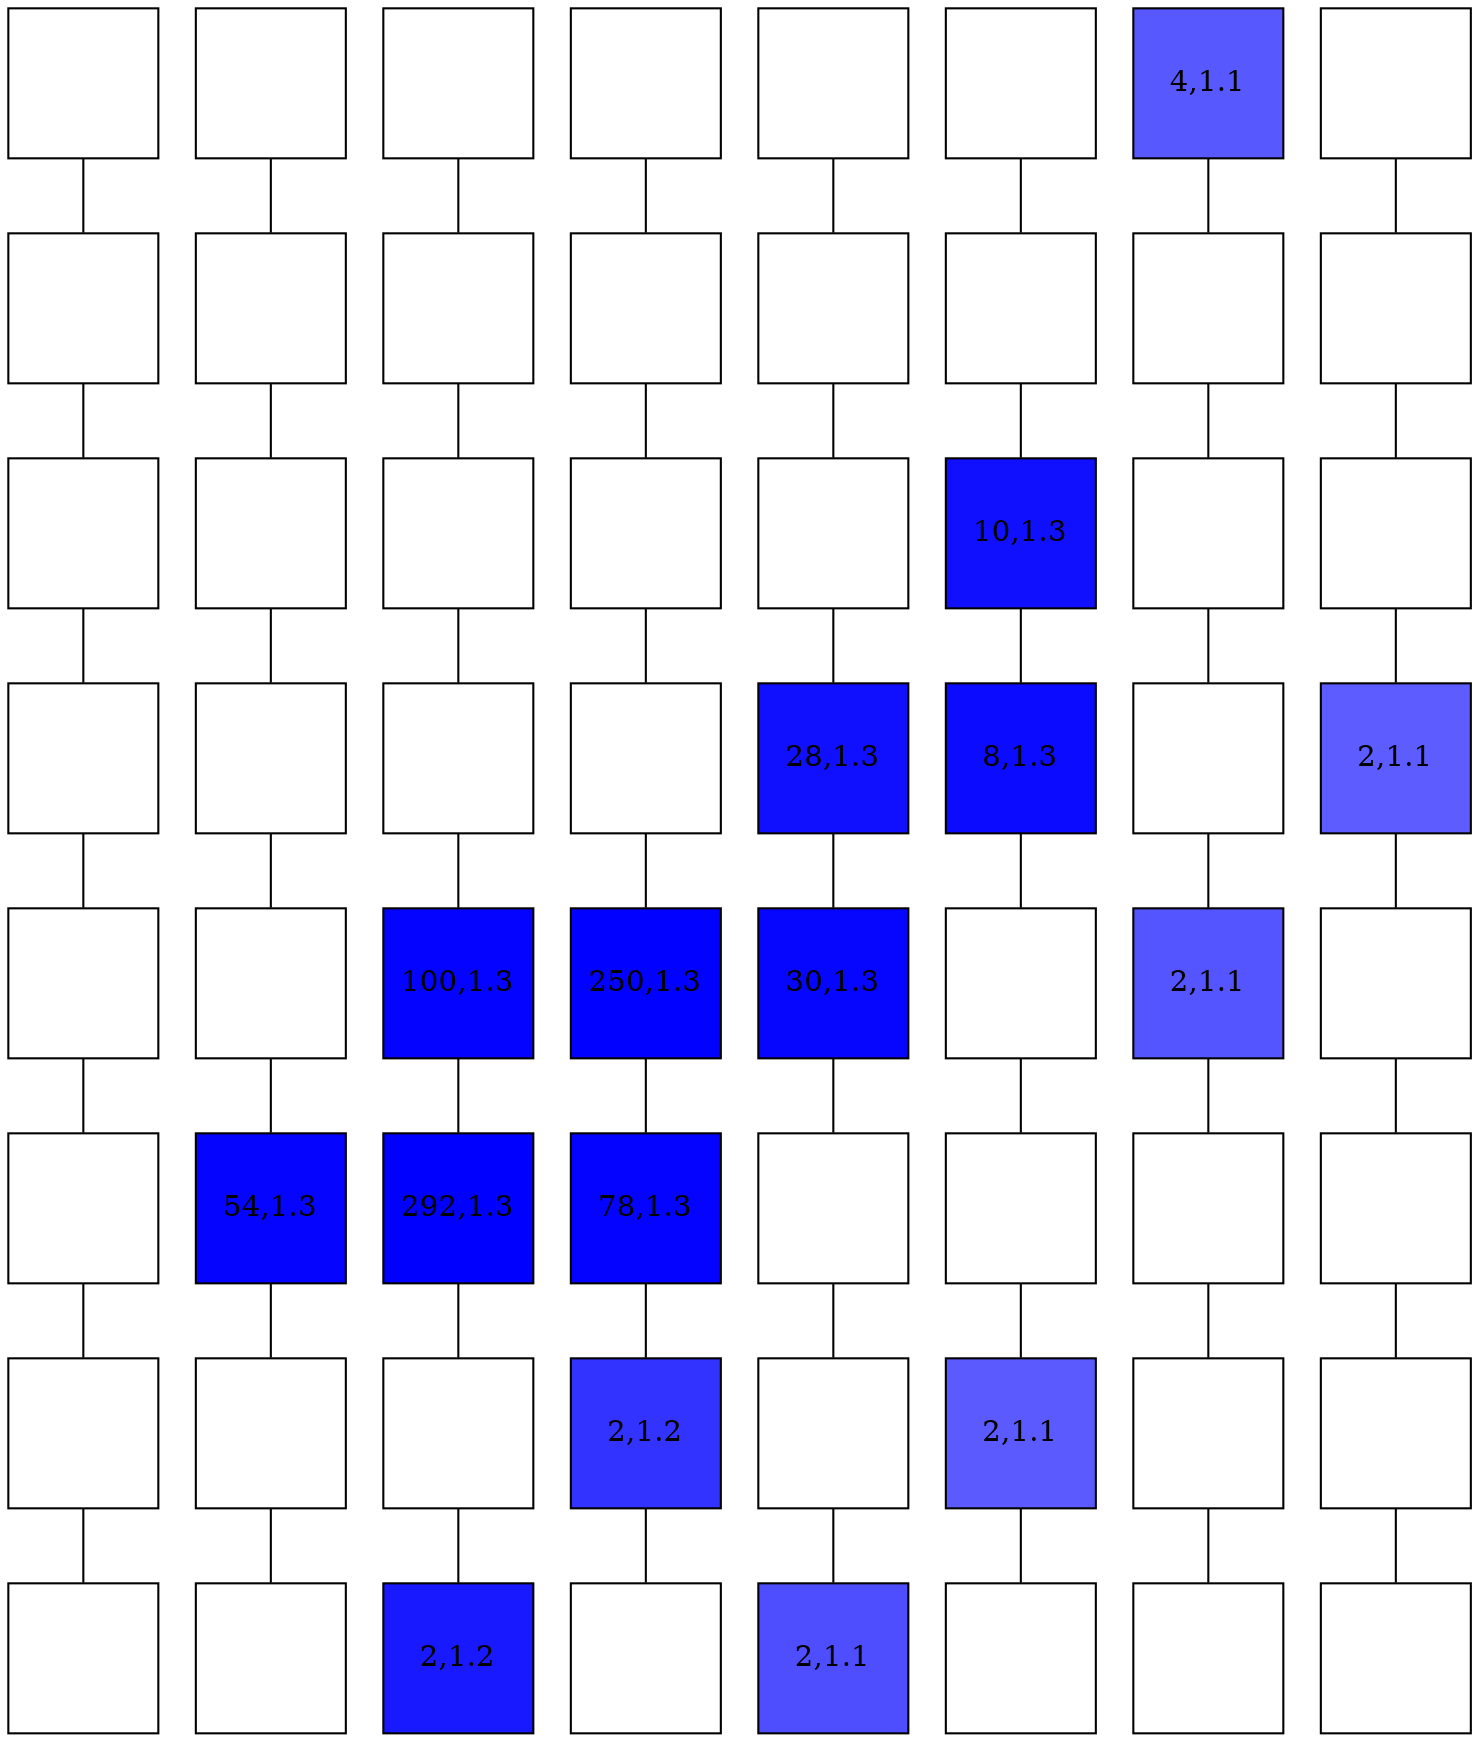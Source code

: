 graph Circle{
node [shape=rectangle, width=1, height=1, style=filled];
{ rank=same; X7Y0; X7Y1; X7Y2; X7Y3; X7Y4; X7Y5; X7Y6; X7Y7; }
{ rank=same; X6Y0; X6Y1; X6Y2; X6Y3; X6Y4; X6Y5; X6Y6; X6Y7; }
{ rank=same; X5Y0; X5Y1; X5Y2; X5Y3; X5Y4; X5Y5; X5Y6; X5Y7; }
{ rank=same; X4Y0; X4Y1; X4Y2; X4Y3; X4Y4; X4Y5; X4Y6; X4Y7; }
{ rank=same; X3Y0; X3Y1; X3Y2; X3Y3; X3Y4; X3Y5; X3Y6; X3Y7; }
{ rank=same; X2Y0; X2Y1; X2Y2; X2Y3; X2Y4; X2Y5; X2Y6; X2Y7; }
{ rank=same; X1Y0; X1Y1; X1Y2; X1Y3; X1Y4; X1Y5; X1Y6; X1Y7; }
{ rank=same; X0Y0; X0Y1; X0Y2; X0Y3; X0Y4; X0Y5; X0Y6; X0Y7; }
X0Y7--X1Y7--X2Y7--X3Y7--X4Y7--X5Y7--X6Y7--X7Y7
X0Y6--X1Y6--X2Y6--X3Y6--X4Y6--X5Y6--X6Y6--X7Y6
X0Y5--X1Y5--X2Y5--X3Y5--X4Y5--X5Y5--X6Y5--X7Y5
X0Y4--X1Y4--X2Y4--X3Y4--X4Y4--X5Y4--X6Y4--X7Y4
X0Y3--X1Y3--X2Y3--X3Y3--X4Y3--X5Y3--X6Y3--X7Y3
X0Y2--X1Y2--X2Y2--X3Y2--X4Y2--X5Y2--X6Y2--X7Y2
X0Y1--X1Y1--X2Y1--X3Y1--X4Y1--X5Y1--X6Y1--X7Y1
X0Y0--X1Y0--X2Y0--X3Y0--X4Y0--X5Y0--X6Y0--X7Y0
node [group="samex7"]
X7Y0 X7Y1 X7Y2 X7Y3 X7Y4 X7Y5 X7Y6 X7Y7
node [group="samex6"]
X6Y0 X6Y1 X6Y2 X6Y3 X6Y4 X6Y5 X6Y6 X6Y7
node [group="samex5"]
X5Y0 X5Y1 X5Y2 X5Y3 X5Y4 X5Y5 X5Y6 X5Y7
node [group="samex4"]
X4Y0 X4Y1 X4Y2 X4Y3 X4Y4 X4Y5 X4Y6 X4Y7
node [group="samex3"]
X3Y0 X3Y1 X3Y2 X3Y3 X3Y4 X3Y5 X3Y6 X3Y7
node [group="samex2"]
X2Y0 X2Y1 X2Y2 X2Y3 X2Y4 X2Y5 X2Y6 X2Y7
node [group="samex1"]
X1Y0 X1Y1 X1Y2 X1Y3 X1Y4 X1Y5 X1Y6 X1Y7
node [group="samex0"]
X0Y0 X0Y1 X0Y2 X0Y3 X0Y4 X0Y5 X0Y6 X0Y7
X0Y7 [label="", fillcolor="#ffffff",pos="0,7!"]
X1Y7 [label="", fillcolor="#ffffff",pos="1,7!"]
X2Y7 [label="", fillcolor="#ffffff",pos="2,7!"]
X3Y7 [label="2,1.1", fillcolor="#5c5cff",pos="3,7!"]
X4Y7 [label="", fillcolor="#ffffff",pos="4,7!"]
X5Y7 [label="", fillcolor="#ffffff",pos="5,7!"]
X6Y7 [label="", fillcolor="#ffffff",pos="6,7!"]
X7Y7 [label="", fillcolor="#ffffff",pos="7,7!"]
X0Y6 [label="4,1.1", fillcolor="#5858ff",pos="0,6!"]
X1Y6 [label="", fillcolor="#ffffff",pos="1,6!"]
X2Y6 [label="", fillcolor="#ffffff",pos="2,6!"]
X3Y6 [label="", fillcolor="#ffffff",pos="3,6!"]
X4Y6 [label="2,1.1", fillcolor="#5555ff",pos="4,6!"]
X5Y6 [label="", fillcolor="#ffffff",pos="5,6!"]
X6Y6 [label="", fillcolor="#ffffff",pos="6,6!"]
X7Y6 [label="", fillcolor="#ffffff",pos="7,6!"]
X0Y5 [label="", fillcolor="#ffffff",pos="0,5!"]
X1Y5 [label="", fillcolor="#ffffff",pos="1,5!"]
X2Y5 [label="10,1.3", fillcolor="#1010ff",pos="2,5!"]
X3Y5 [label="8,1.3", fillcolor="#0b0bff",pos="3,5!"]
X4Y5 [label="", fillcolor="#ffffff",pos="4,5!"]
X5Y5 [label="", fillcolor="#ffffff",pos="5,5!"]
X6Y5 [label="2,1.1", fillcolor="#5a5aff",pos="6,5!"]
X7Y5 [label="", fillcolor="#ffffff",pos="7,5!"]
X0Y4 [label="", fillcolor="#ffffff",pos="0,4!"]
X1Y4 [label="", fillcolor="#ffffff",pos="1,4!"]
X2Y4 [label="", fillcolor="#ffffff",pos="2,4!"]
X3Y4 [label="28,1.3", fillcolor="#1010ff",pos="3,4!"]
X4Y4 [label="30,1.3", fillcolor="#0606ff",pos="4,4!"]
X5Y4 [label="", fillcolor="#ffffff",pos="5,4!"]
X6Y4 [label="", fillcolor="#ffffff",pos="6,4!"]
X7Y4 [label="2,1.1", fillcolor="#4e4eff",pos="7,4!"]
X0Y3 [label="", fillcolor="#ffffff",pos="0,3!"]
X1Y3 [label="", fillcolor="#ffffff",pos="1,3!"]
X2Y3 [label="", fillcolor="#ffffff",pos="2,3!"]
X3Y3 [label="", fillcolor="#ffffff",pos="3,3!"]
X4Y3 [label="250,1.3", fillcolor="#0101ff",pos="4,3!"]
X5Y3 [label="78,1.3", fillcolor="#0303ff",pos="5,3!"]
X6Y3 [label="2,1.2", fillcolor="#3333ff",pos="6,3!"]
X7Y3 [label="", fillcolor="#ffffff",pos="7,3!"]
X0Y2 [label="", fillcolor="#ffffff",pos="0,2!"]
X1Y2 [label="", fillcolor="#ffffff",pos="1,2!"]
X2Y2 [label="", fillcolor="#ffffff",pos="2,2!"]
X3Y2 [label="", fillcolor="#ffffff",pos="3,2!"]
X4Y2 [label="100,1.3", fillcolor="#0303ff",pos="4,2!"]
X5Y2 [label="292,1.3", fillcolor="#0000ff",pos="5,2!"]
X6Y2 [label="", fillcolor="#ffffff",pos="6,2!"]
X7Y2 [label="2,1.2", fillcolor="#1919ff",pos="7,2!"]
X0Y1 [label="", fillcolor="#ffffff",pos="0,1!"]
X1Y1 [label="", fillcolor="#ffffff",pos="1,1!"]
X2Y1 [label="", fillcolor="#ffffff",pos="2,1!"]
X3Y1 [label="", fillcolor="#ffffff",pos="3,1!"]
X4Y1 [label="", fillcolor="#ffffff",pos="4,1!"]
X5Y1 [label="54,1.3", fillcolor="#0404ff",pos="5,1!"]
X6Y1 [label="", fillcolor="#ffffff",pos="6,1!"]
X7Y1 [label="", fillcolor="#ffffff",pos="7,1!"]
X0Y0 [label="", fillcolor="#ffffff",pos="0,0!"]
X1Y0 [label="", fillcolor="#ffffff",pos="1,0!"]
X2Y0 [label="", fillcolor="#ffffff",pos="2,0!"]
X3Y0 [label="", fillcolor="#ffffff",pos="3,0!"]
X4Y0 [label="", fillcolor="#ffffff",pos="4,0!"]
X5Y0 [label="", fillcolor="#ffffff",pos="5,0!"]
X6Y0 [label="", fillcolor="#ffffff",pos="6,0!"]
X7Y0 [label="", fillcolor="#ffffff",pos="7,0!"]
}

